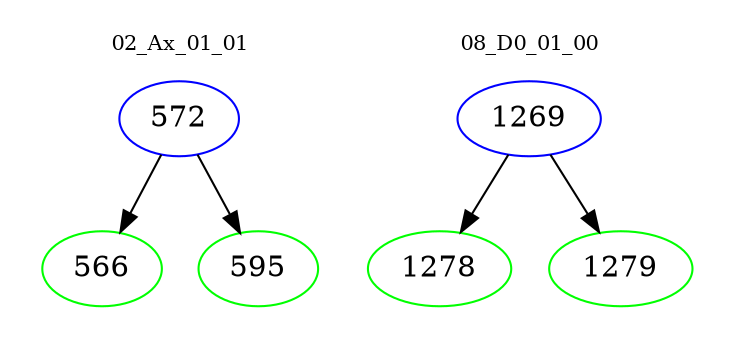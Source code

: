digraph{
subgraph cluster_0 {
color = white
label = "02_Ax_01_01";
fontsize=10;
T0_572 [label="572", color="blue"]
T0_572 -> T0_566 [color="black"]
T0_566 [label="566", color="green"]
T0_572 -> T0_595 [color="black"]
T0_595 [label="595", color="green"]
}
subgraph cluster_1 {
color = white
label = "08_D0_01_00";
fontsize=10;
T1_1269 [label="1269", color="blue"]
T1_1269 -> T1_1278 [color="black"]
T1_1278 [label="1278", color="green"]
T1_1269 -> T1_1279 [color="black"]
T1_1279 [label="1279", color="green"]
}
}
